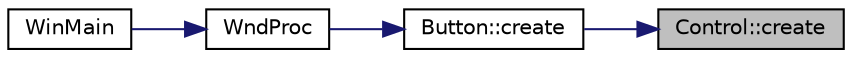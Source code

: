 digraph "Control::create"
{
 // INTERACTIVE_SVG=YES
 // LATEX_PDF_SIZE
  edge [fontname="Helvetica",fontsize="10",labelfontname="Helvetica",labelfontsize="10"];
  node [fontname="Helvetica",fontsize="10",shape=record];
  rankdir="RL";
  Node1 [label="Control::create",height=0.2,width=0.4,color="black", fillcolor="grey75", style="filled", fontcolor="black",tooltip=" "];
  Node1 -> Node2 [dir="back",color="midnightblue",fontsize="10",style="solid",fontname="Helvetica"];
  Node2 [label="Button::create",height=0.2,width=0.4,color="black", fillcolor="white", style="filled",URL="$class_button.html#a4b47ae117b554b76c7681d0dc0f6b59a",tooltip=" "];
  Node2 -> Node3 [dir="back",color="midnightblue",fontsize="10",style="solid",fontname="Helvetica"];
  Node3 [label="WndProc",height=0.2,width=0.4,color="black", fillcolor="white", style="filled",URL="$main_8cpp.html#a30a1e3b0304f1b083637664cbda94e72",tooltip="The declaration of the main message processing function."];
  Node3 -> Node4 [dir="back",color="midnightblue",fontsize="10",style="solid",fontname="Helvetica"];
  Node4 [label="WinMain",height=0.2,width=0.4,color="black", fillcolor="white", style="filled",URL="$main_8cpp.html#a946cd7d17bf6760d82ded70909de9a6d",tooltip="The beginning of everything."];
}
